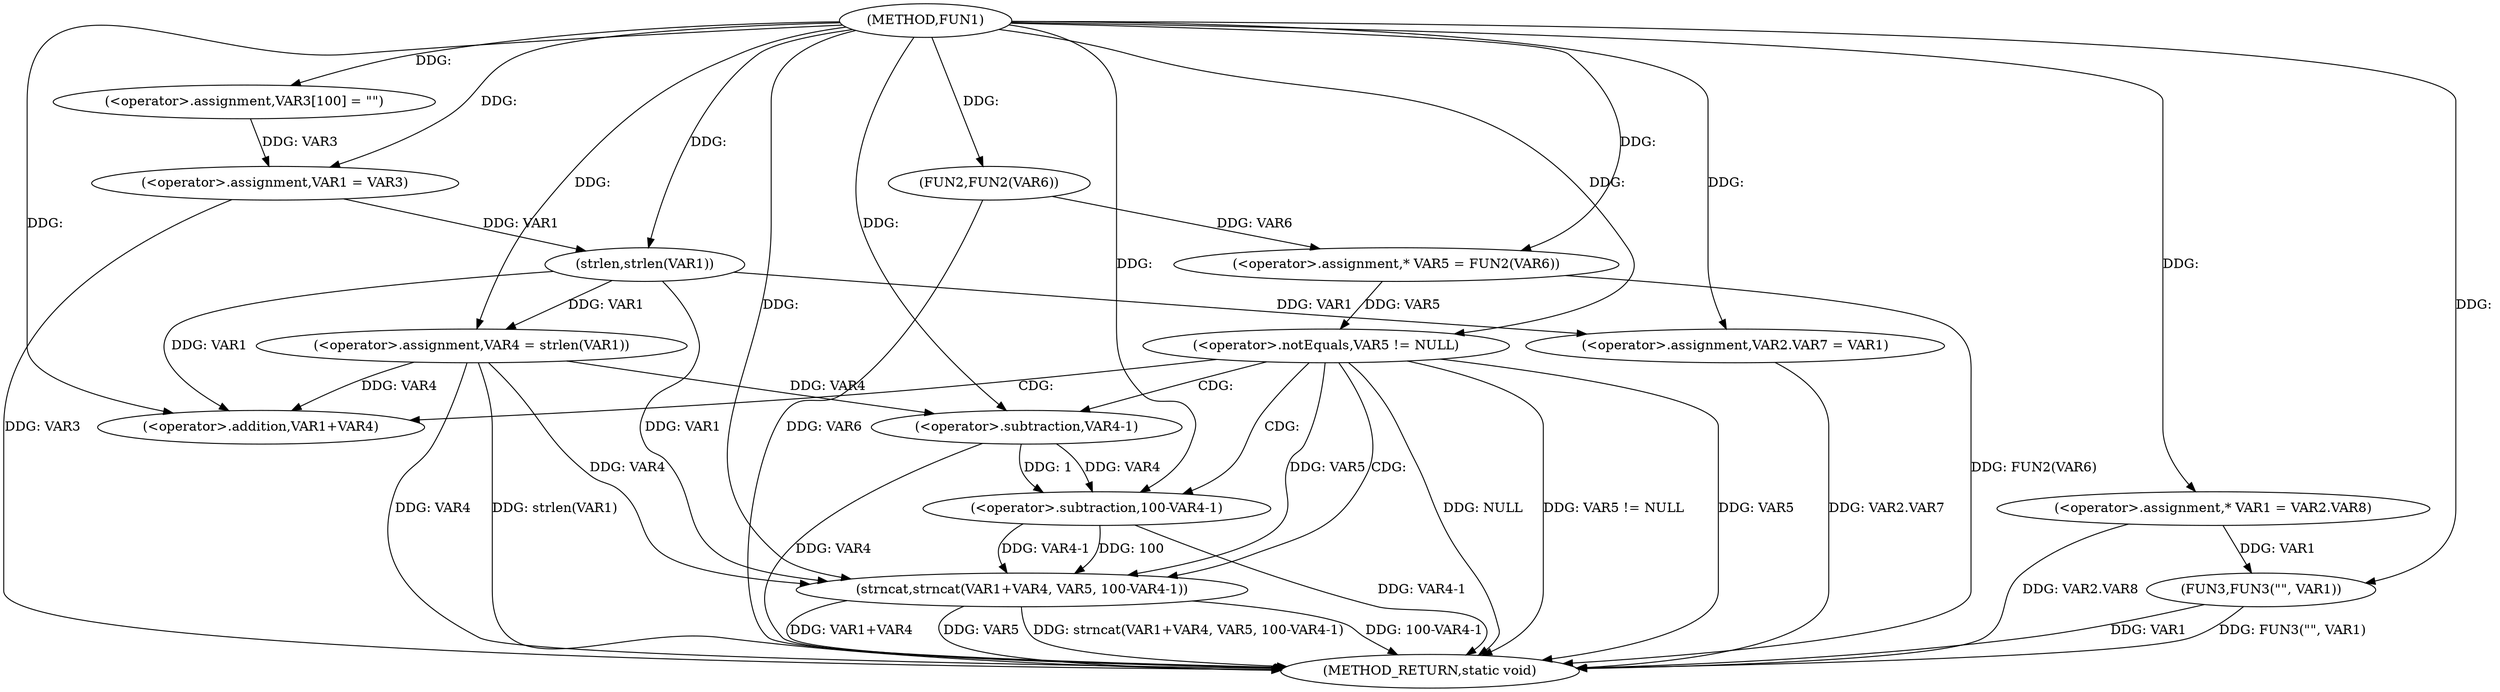 digraph FUN1 {  
"1000100" [label = "(METHOD,FUN1)" ]
"1000152" [label = "(METHOD_RETURN,static void)" ]
"1000105" [label = "(<operator>.assignment,VAR3[100] = \"\")" ]
"1000108" [label = "(<operator>.assignment,VAR1 = VAR3)" ]
"1000113" [label = "(<operator>.assignment,VAR4 = strlen(VAR1))" ]
"1000115" [label = "(strlen,strlen(VAR1))" ]
"1000118" [label = "(<operator>.assignment,* VAR5 = FUN2(VAR6))" ]
"1000120" [label = "(FUN2,FUN2(VAR6))" ]
"1000123" [label = "(<operator>.notEquals,VAR5 != NULL)" ]
"1000127" [label = "(strncat,strncat(VAR1+VAR4, VAR5, 100-VAR4-1))" ]
"1000128" [label = "(<operator>.addition,VAR1+VAR4)" ]
"1000132" [label = "(<operator>.subtraction,100-VAR4-1)" ]
"1000134" [label = "(<operator>.subtraction,VAR4-1)" ]
"1000137" [label = "(<operator>.assignment,VAR2.VAR7 = VAR1)" ]
"1000144" [label = "(<operator>.assignment,* VAR1 = VAR2.VAR8)" ]
"1000149" [label = "(FUN3,FUN3(\"\", VAR1))" ]
  "1000123" -> "1000152"  [ label = "DDG: NULL"] 
  "1000149" -> "1000152"  [ label = "DDG: VAR1"] 
  "1000113" -> "1000152"  [ label = "DDG: VAR4"] 
  "1000149" -> "1000152"  [ label = "DDG: FUN3(\"\", VAR1)"] 
  "1000127" -> "1000152"  [ label = "DDG: strncat(VAR1+VAR4, VAR5, 100-VAR4-1)"] 
  "1000144" -> "1000152"  [ label = "DDG: VAR2.VAR8"] 
  "1000123" -> "1000152"  [ label = "DDG: VAR5 != NULL"] 
  "1000127" -> "1000152"  [ label = "DDG: 100-VAR4-1"] 
  "1000132" -> "1000152"  [ label = "DDG: VAR4-1"] 
  "1000113" -> "1000152"  [ label = "DDG: strlen(VAR1)"] 
  "1000120" -> "1000152"  [ label = "DDG: VAR6"] 
  "1000134" -> "1000152"  [ label = "DDG: VAR4"] 
  "1000108" -> "1000152"  [ label = "DDG: VAR3"] 
  "1000118" -> "1000152"  [ label = "DDG: FUN2(VAR6)"] 
  "1000127" -> "1000152"  [ label = "DDG: VAR1+VAR4"] 
  "1000137" -> "1000152"  [ label = "DDG: VAR2.VAR7"] 
  "1000127" -> "1000152"  [ label = "DDG: VAR5"] 
  "1000123" -> "1000152"  [ label = "DDG: VAR5"] 
  "1000100" -> "1000105"  [ label = "DDG: "] 
  "1000105" -> "1000108"  [ label = "DDG: VAR3"] 
  "1000100" -> "1000108"  [ label = "DDG: "] 
  "1000115" -> "1000113"  [ label = "DDG: VAR1"] 
  "1000100" -> "1000113"  [ label = "DDG: "] 
  "1000108" -> "1000115"  [ label = "DDG: VAR1"] 
  "1000100" -> "1000115"  [ label = "DDG: "] 
  "1000120" -> "1000118"  [ label = "DDG: VAR6"] 
  "1000100" -> "1000118"  [ label = "DDG: "] 
  "1000100" -> "1000120"  [ label = "DDG: "] 
  "1000118" -> "1000123"  [ label = "DDG: VAR5"] 
  "1000100" -> "1000123"  [ label = "DDG: "] 
  "1000115" -> "1000127"  [ label = "DDG: VAR1"] 
  "1000100" -> "1000127"  [ label = "DDG: "] 
  "1000113" -> "1000127"  [ label = "DDG: VAR4"] 
  "1000115" -> "1000128"  [ label = "DDG: VAR1"] 
  "1000100" -> "1000128"  [ label = "DDG: "] 
  "1000113" -> "1000128"  [ label = "DDG: VAR4"] 
  "1000123" -> "1000127"  [ label = "DDG: VAR5"] 
  "1000132" -> "1000127"  [ label = "DDG: 100"] 
  "1000132" -> "1000127"  [ label = "DDG: VAR4-1"] 
  "1000100" -> "1000132"  [ label = "DDG: "] 
  "1000134" -> "1000132"  [ label = "DDG: VAR4"] 
  "1000134" -> "1000132"  [ label = "DDG: 1"] 
  "1000100" -> "1000134"  [ label = "DDG: "] 
  "1000113" -> "1000134"  [ label = "DDG: VAR4"] 
  "1000115" -> "1000137"  [ label = "DDG: VAR1"] 
  "1000100" -> "1000137"  [ label = "DDG: "] 
  "1000100" -> "1000144"  [ label = "DDG: "] 
  "1000100" -> "1000149"  [ label = "DDG: "] 
  "1000144" -> "1000149"  [ label = "DDG: VAR1"] 
  "1000123" -> "1000132"  [ label = "CDG: "] 
  "1000123" -> "1000128"  [ label = "CDG: "] 
  "1000123" -> "1000127"  [ label = "CDG: "] 
  "1000123" -> "1000134"  [ label = "CDG: "] 
}
